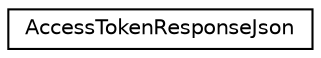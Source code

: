 digraph "Graphical Class Hierarchy"
{
 // INTERACTIVE_SVG=YES
 // LATEX_PDF_SIZE
  edge [fontname="Helvetica",fontsize="10",labelfontname="Helvetica",labelfontsize="10"];
  node [fontname="Helvetica",fontsize="10",shape=record];
  rankdir="LR";
  Node0 [label="AccessTokenResponseJson",height=0.2,width=0.4,color="black", fillcolor="white", style="filled",URL="$class_access_token_response_json.html",tooltip=" "];
}
